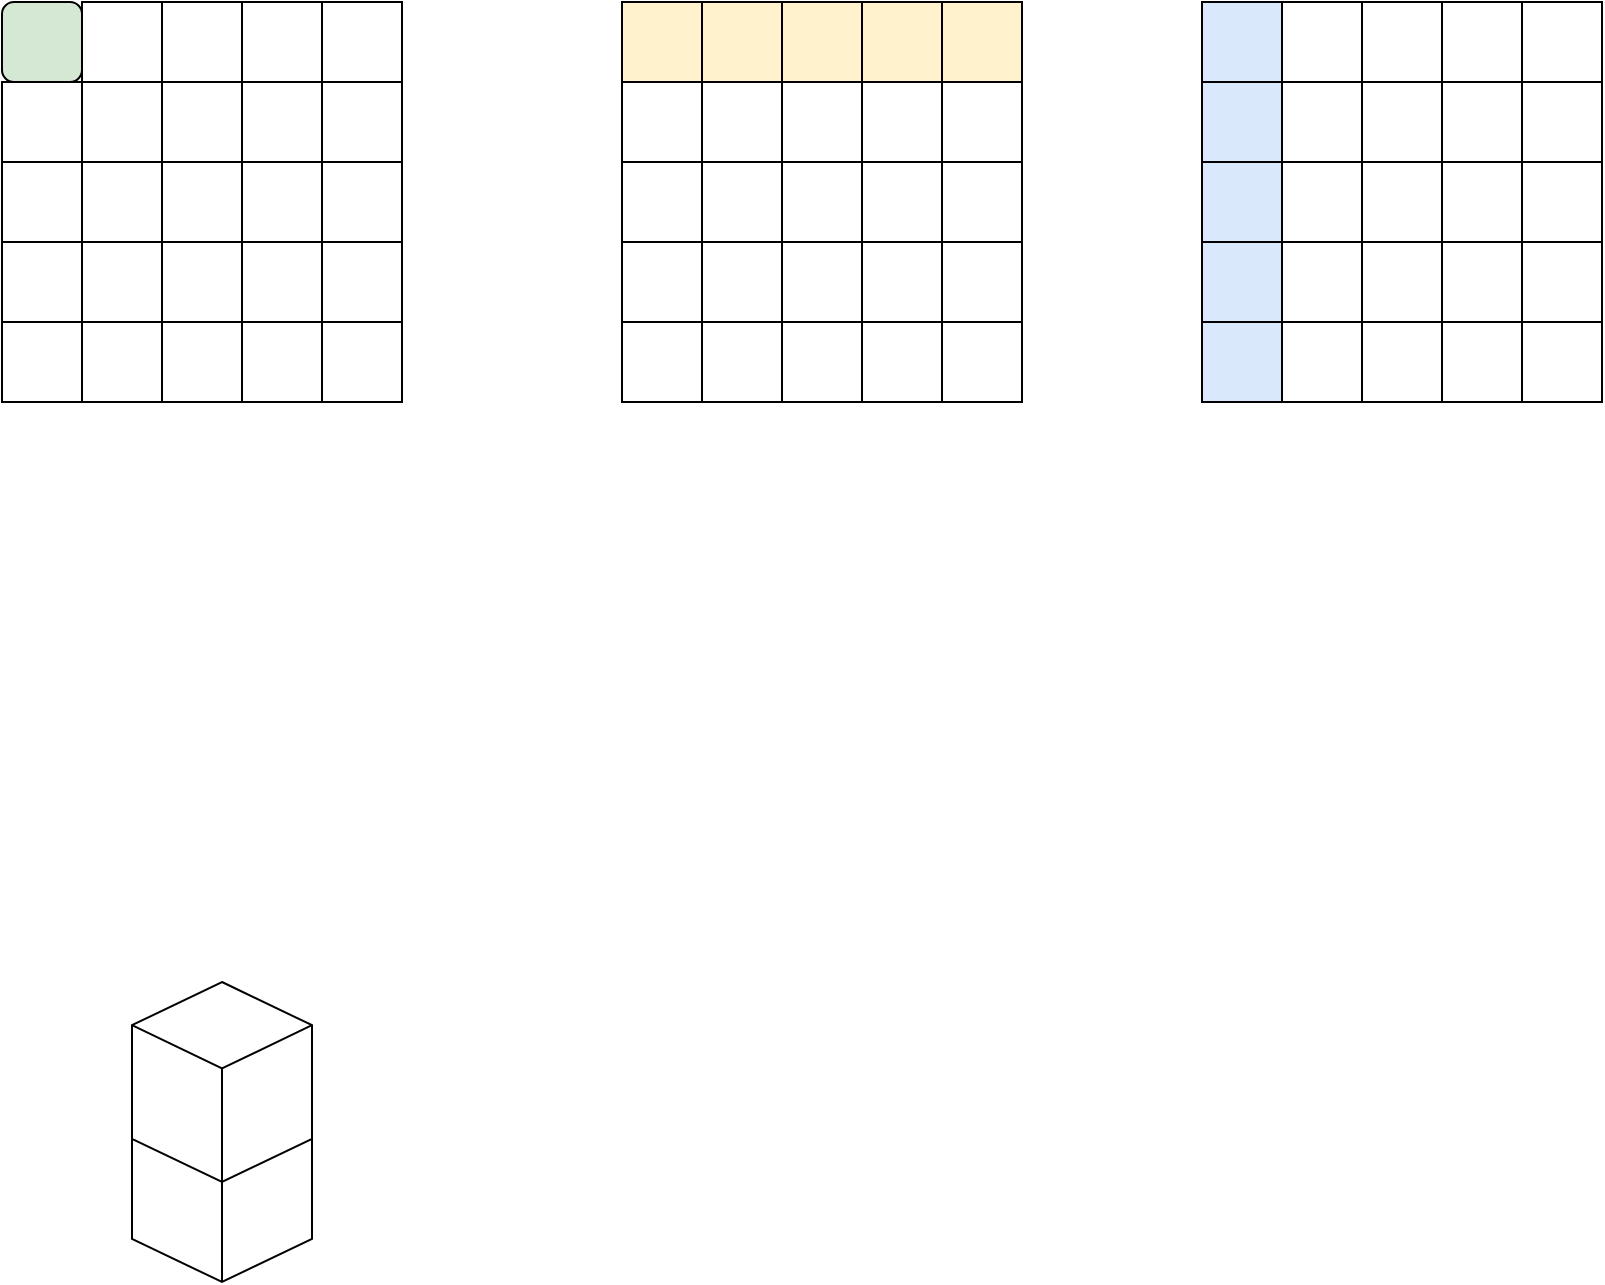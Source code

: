 <mxfile version="15.5.2" type="github">
  <diagram id="AhNjpVgBGugtIAJDckUr" name="Page-1">
    <mxGraphModel dx="1024" dy="549" grid="1" gridSize="10" guides="1" tooltips="1" connect="1" arrows="1" fold="1" page="1" pageScale="1" pageWidth="850" pageHeight="1100" math="0" shadow="0">
      <root>
        <mxCell id="0" />
        <mxCell id="1" parent="0" />
        <mxCell id="zDdMs9WuckhUYZAws6Hm-290" value="" style="whiteSpace=wrap;html=1;aspect=fixed;labelBackgroundColor=#97D077;sketch=0;fillStyle=solid;strokeColor=default;strokeWidth=1;fillColor=#fff2cc;" vertex="1" parent="1">
          <mxGeometry x="375" y="40" width="40" height="40" as="geometry" />
        </mxCell>
        <mxCell id="zDdMs9WuckhUYZAws6Hm-291" value="" style="whiteSpace=wrap;html=1;aspect=fixed;labelBackgroundColor=#97D077;sketch=0;fillStyle=solid;strokeColor=default;strokeWidth=1;fillColor=#fff2cc;" vertex="1" parent="1">
          <mxGeometry x="415" y="40" width="40" height="40" as="geometry" />
        </mxCell>
        <mxCell id="zDdMs9WuckhUYZAws6Hm-292" value="" style="whiteSpace=wrap;html=1;aspect=fixed;labelBackgroundColor=#97D077;sketch=0;fillStyle=solid;strokeColor=default;strokeWidth=1;fillColor=#fff2cc;" vertex="1" parent="1">
          <mxGeometry x="495" y="40" width="40" height="40" as="geometry" />
        </mxCell>
        <mxCell id="zDdMs9WuckhUYZAws6Hm-293" value="" style="whiteSpace=wrap;html=1;aspect=fixed;labelBackgroundColor=#97D077;sketch=0;fillStyle=solid;strokeColor=default;strokeWidth=1;fillColor=#fff2cc;" vertex="1" parent="1">
          <mxGeometry x="455" y="40" width="40" height="40" as="geometry" />
        </mxCell>
        <mxCell id="zDdMs9WuckhUYZAws6Hm-294" value="" style="whiteSpace=wrap;html=1;aspect=fixed;labelBackgroundColor=#97D077;sketch=0;fillStyle=solid;strokeColor=default;strokeWidth=1;fillColor=#fff2cc;glass=0;rounded=0;shadow=0;" vertex="1" parent="1">
          <mxGeometry x="335" y="40" width="40" height="40" as="geometry" />
        </mxCell>
        <mxCell id="zDdMs9WuckhUYZAws6Hm-141" value="" style="html=1;whiteSpace=wrap;shape=isoCube2;backgroundOutline=1;isoAngle=15;labelBackgroundColor=#97D077;fillColor=default;" vertex="1" parent="1">
          <mxGeometry x="90" y="580" width="90" height="100" as="geometry" />
        </mxCell>
        <mxCell id="zDdMs9WuckhUYZAws6Hm-142" value="" style="html=1;whiteSpace=wrap;shape=isoCube2;backgroundOutline=1;isoAngle=15;labelBackgroundColor=#97D077;fillColor=default;" vertex="1" parent="1">
          <mxGeometry x="90" y="530" width="90" height="100" as="geometry" />
        </mxCell>
        <mxCell id="zDdMs9WuckhUYZAws6Hm-263" value="" style="shape=image;html=1;verticalAlign=top;verticalLabelPosition=bottom;labelBackgroundColor=#ffffff;imageAspect=0;aspect=fixed;image=https://cdn2.iconfinder.com/data/icons/calculator-toolbox/64/equal-128.png;fillColor=#FFFFFF;" vertex="1" parent="1">
          <mxGeometry x="255" y="120" width="40" height="40" as="geometry" />
        </mxCell>
        <mxCell id="zDdMs9WuckhUYZAws6Hm-264" value="" style="shape=image;html=1;verticalAlign=top;verticalLabelPosition=bottom;labelBackgroundColor=#ffffff;imageAspect=0;aspect=fixed;image=https://cdn2.iconfinder.com/data/icons/font-awesome/1792/times-128.png;fillColor=#FFFFFF;" vertex="1" parent="1">
          <mxGeometry x="565" y="120" width="40" height="40" as="geometry" />
        </mxCell>
        <mxCell id="zDdMs9WuckhUYZAws6Hm-265" value="" style="whiteSpace=wrap;html=1;aspect=fixed;labelBackgroundColor=#97D077;sketch=0;fillStyle=solid;strokeColor=default;strokeWidth=1;fillColor=none;" vertex="1" parent="1">
          <mxGeometry x="65" y="40" width="40" height="40" as="geometry" />
        </mxCell>
        <mxCell id="zDdMs9WuckhUYZAws6Hm-266" value="" style="whiteSpace=wrap;html=1;aspect=fixed;labelBackgroundColor=#97D077;sketch=0;fillStyle=solid;strokeColor=default;strokeWidth=1;fillColor=none;" vertex="1" parent="1">
          <mxGeometry x="105" y="40" width="40" height="40" as="geometry" />
        </mxCell>
        <mxCell id="zDdMs9WuckhUYZAws6Hm-267" value="" style="whiteSpace=wrap;html=1;aspect=fixed;labelBackgroundColor=#97D077;sketch=0;fillStyle=solid;strokeColor=default;strokeWidth=1;fillColor=none;" vertex="1" parent="1">
          <mxGeometry x="185" y="40" width="40" height="40" as="geometry" />
        </mxCell>
        <mxCell id="zDdMs9WuckhUYZAws6Hm-268" value="" style="whiteSpace=wrap;html=1;aspect=fixed;labelBackgroundColor=#97D077;sketch=0;fillStyle=solid;strokeColor=default;strokeWidth=1;fillColor=none;" vertex="1" parent="1">
          <mxGeometry x="145" y="40" width="40" height="40" as="geometry" />
        </mxCell>
        <mxCell id="zDdMs9WuckhUYZAws6Hm-269" value="" style="whiteSpace=wrap;html=1;aspect=fixed;labelBackgroundColor=#97D077;sketch=0;fillStyle=solid;strokeColor=#000000;strokeWidth=1;fillColor=#d5e8d4;glass=0;rounded=1;shadow=0;" vertex="1" parent="1">
          <mxGeometry x="25" y="40" width="40" height="40" as="geometry" />
        </mxCell>
        <mxCell id="zDdMs9WuckhUYZAws6Hm-270" value="" style="whiteSpace=wrap;html=1;aspect=fixed;labelBackgroundColor=#97D077;sketch=0;fillStyle=solid;strokeColor=default;strokeWidth=1;fillColor=none;" vertex="1" parent="1">
          <mxGeometry x="65" y="80" width="40" height="40" as="geometry" />
        </mxCell>
        <mxCell id="zDdMs9WuckhUYZAws6Hm-271" value="" style="whiteSpace=wrap;html=1;aspect=fixed;labelBackgroundColor=#97D077;sketch=0;fillStyle=solid;strokeColor=default;strokeWidth=1;fillColor=none;" vertex="1" parent="1">
          <mxGeometry x="105" y="80" width="40" height="40" as="geometry" />
        </mxCell>
        <mxCell id="zDdMs9WuckhUYZAws6Hm-272" value="" style="whiteSpace=wrap;html=1;aspect=fixed;labelBackgroundColor=#97D077;sketch=0;fillStyle=solid;strokeColor=default;strokeWidth=1;fillColor=none;" vertex="1" parent="1">
          <mxGeometry x="185" y="80" width="40" height="40" as="geometry" />
        </mxCell>
        <mxCell id="zDdMs9WuckhUYZAws6Hm-273" value="" style="whiteSpace=wrap;html=1;aspect=fixed;labelBackgroundColor=#97D077;sketch=0;fillStyle=solid;strokeColor=default;strokeWidth=1;fillColor=none;" vertex="1" parent="1">
          <mxGeometry x="145" y="80" width="40" height="40" as="geometry" />
        </mxCell>
        <mxCell id="zDdMs9WuckhUYZAws6Hm-274" value="" style="whiteSpace=wrap;html=1;aspect=fixed;labelBackgroundColor=#97D077;sketch=0;fillStyle=solid;strokeColor=#000000;strokeWidth=1;fillColor=none;glass=0;rounded=0;" vertex="1" parent="1">
          <mxGeometry x="25" y="80" width="40" height="40" as="geometry" />
        </mxCell>
        <mxCell id="zDdMs9WuckhUYZAws6Hm-275" value="" style="whiteSpace=wrap;html=1;aspect=fixed;labelBackgroundColor=#97D077;sketch=0;fillStyle=solid;strokeColor=default;strokeWidth=1;fillColor=none;" vertex="1" parent="1">
          <mxGeometry x="65" y="120" width="40" height="40" as="geometry" />
        </mxCell>
        <mxCell id="zDdMs9WuckhUYZAws6Hm-276" value="" style="whiteSpace=wrap;html=1;aspect=fixed;labelBackgroundColor=#97D077;sketch=0;fillStyle=solid;strokeColor=default;strokeWidth=1;fillColor=none;" vertex="1" parent="1">
          <mxGeometry x="105" y="120" width="40" height="40" as="geometry" />
        </mxCell>
        <mxCell id="zDdMs9WuckhUYZAws6Hm-277" value="" style="whiteSpace=wrap;html=1;aspect=fixed;labelBackgroundColor=#97D077;sketch=0;fillStyle=solid;strokeColor=default;strokeWidth=1;fillColor=none;" vertex="1" parent="1">
          <mxGeometry x="185" y="120" width="40" height="40" as="geometry" />
        </mxCell>
        <mxCell id="zDdMs9WuckhUYZAws6Hm-278" value="" style="whiteSpace=wrap;html=1;aspect=fixed;labelBackgroundColor=#97D077;sketch=0;fillStyle=solid;strokeColor=default;strokeWidth=1;fillColor=none;" vertex="1" parent="1">
          <mxGeometry x="145" y="120" width="40" height="40" as="geometry" />
        </mxCell>
        <mxCell id="zDdMs9WuckhUYZAws6Hm-279" value="" style="whiteSpace=wrap;html=1;aspect=fixed;labelBackgroundColor=#97D077;sketch=0;fillStyle=solid;strokeColor=#000000;strokeWidth=1;fillColor=none;glass=0;rounded=0;" vertex="1" parent="1">
          <mxGeometry x="25" y="120" width="40" height="40" as="geometry" />
        </mxCell>
        <mxCell id="zDdMs9WuckhUYZAws6Hm-280" value="" style="whiteSpace=wrap;html=1;aspect=fixed;labelBackgroundColor=#97D077;sketch=0;fillStyle=solid;strokeColor=default;strokeWidth=1;fillColor=none;" vertex="1" parent="1">
          <mxGeometry x="65" y="160" width="40" height="40" as="geometry" />
        </mxCell>
        <mxCell id="zDdMs9WuckhUYZAws6Hm-281" value="" style="whiteSpace=wrap;html=1;aspect=fixed;labelBackgroundColor=#97D077;sketch=0;fillStyle=solid;strokeColor=default;strokeWidth=1;fillColor=none;" vertex="1" parent="1">
          <mxGeometry x="105" y="160" width="40" height="40" as="geometry" />
        </mxCell>
        <mxCell id="zDdMs9WuckhUYZAws6Hm-282" value="" style="whiteSpace=wrap;html=1;aspect=fixed;labelBackgroundColor=#97D077;sketch=0;fillStyle=solid;strokeColor=default;strokeWidth=1;fillColor=none;" vertex="1" parent="1">
          <mxGeometry x="185" y="160" width="40" height="40" as="geometry" />
        </mxCell>
        <mxCell id="zDdMs9WuckhUYZAws6Hm-283" value="" style="whiteSpace=wrap;html=1;aspect=fixed;labelBackgroundColor=#97D077;sketch=0;fillStyle=solid;strokeColor=default;strokeWidth=1;fillColor=none;" vertex="1" parent="1">
          <mxGeometry x="145" y="160" width="40" height="40" as="geometry" />
        </mxCell>
        <mxCell id="zDdMs9WuckhUYZAws6Hm-284" value="" style="whiteSpace=wrap;html=1;aspect=fixed;labelBackgroundColor=#97D077;sketch=0;fillStyle=solid;strokeColor=#000000;strokeWidth=1;fillColor=none;glass=0;rounded=0;" vertex="1" parent="1">
          <mxGeometry x="25" y="160" width="40" height="40" as="geometry" />
        </mxCell>
        <mxCell id="zDdMs9WuckhUYZAws6Hm-285" value="" style="whiteSpace=wrap;html=1;aspect=fixed;labelBackgroundColor=#97D077;sketch=0;fillStyle=solid;strokeColor=default;strokeWidth=1;fillColor=none;" vertex="1" parent="1">
          <mxGeometry x="65" y="200" width="40" height="40" as="geometry" />
        </mxCell>
        <mxCell id="zDdMs9WuckhUYZAws6Hm-286" value="" style="whiteSpace=wrap;html=1;aspect=fixed;labelBackgroundColor=#97D077;sketch=0;fillStyle=solid;strokeColor=default;strokeWidth=1;fillColor=none;" vertex="1" parent="1">
          <mxGeometry x="105" y="200" width="40" height="40" as="geometry" />
        </mxCell>
        <mxCell id="zDdMs9WuckhUYZAws6Hm-287" value="" style="whiteSpace=wrap;html=1;aspect=fixed;labelBackgroundColor=#97D077;sketch=0;fillStyle=solid;strokeColor=default;strokeWidth=1;fillColor=none;" vertex="1" parent="1">
          <mxGeometry x="185" y="200" width="40" height="40" as="geometry" />
        </mxCell>
        <mxCell id="zDdMs9WuckhUYZAws6Hm-288" value="" style="whiteSpace=wrap;html=1;aspect=fixed;labelBackgroundColor=#97D077;sketch=0;fillStyle=solid;strokeColor=default;strokeWidth=1;fillColor=none;" vertex="1" parent="1">
          <mxGeometry x="145" y="200" width="40" height="40" as="geometry" />
        </mxCell>
        <mxCell id="zDdMs9WuckhUYZAws6Hm-289" value="" style="whiteSpace=wrap;html=1;aspect=fixed;labelBackgroundColor=#97D077;sketch=0;fillStyle=solid;strokeColor=#000000;strokeWidth=1;fillColor=none;glass=0;rounded=0;" vertex="1" parent="1">
          <mxGeometry x="25" y="200" width="40" height="40" as="geometry" />
        </mxCell>
        <mxCell id="zDdMs9WuckhUYZAws6Hm-295" value="" style="whiteSpace=wrap;html=1;aspect=fixed;labelBackgroundColor=#97D077;sketch=0;fillStyle=solid;strokeColor=default;strokeWidth=1;fillColor=none;" vertex="1" parent="1">
          <mxGeometry x="375" y="80" width="40" height="40" as="geometry" />
        </mxCell>
        <mxCell id="zDdMs9WuckhUYZAws6Hm-296" value="" style="whiteSpace=wrap;html=1;aspect=fixed;labelBackgroundColor=#97D077;sketch=0;fillStyle=solid;strokeColor=default;strokeWidth=1;fillColor=none;" vertex="1" parent="1">
          <mxGeometry x="415" y="80" width="40" height="40" as="geometry" />
        </mxCell>
        <mxCell id="zDdMs9WuckhUYZAws6Hm-297" value="" style="whiteSpace=wrap;html=1;aspect=fixed;labelBackgroundColor=#97D077;sketch=0;fillStyle=solid;strokeColor=default;strokeWidth=1;fillColor=none;" vertex="1" parent="1">
          <mxGeometry x="495" y="80" width="40" height="40" as="geometry" />
        </mxCell>
        <mxCell id="zDdMs9WuckhUYZAws6Hm-298" value="" style="whiteSpace=wrap;html=1;aspect=fixed;labelBackgroundColor=#97D077;sketch=0;fillStyle=solid;strokeColor=default;strokeWidth=1;fillColor=none;" vertex="1" parent="1">
          <mxGeometry x="455" y="80" width="40" height="40" as="geometry" />
        </mxCell>
        <mxCell id="zDdMs9WuckhUYZAws6Hm-299" value="" style="whiteSpace=wrap;html=1;aspect=fixed;labelBackgroundColor=#97D077;sketch=0;fillStyle=solid;strokeColor=#000000;strokeWidth=1;fillColor=none;glass=0;rounded=0;" vertex="1" parent="1">
          <mxGeometry x="335" y="80" width="40" height="40" as="geometry" />
        </mxCell>
        <mxCell id="zDdMs9WuckhUYZAws6Hm-300" value="" style="whiteSpace=wrap;html=1;aspect=fixed;labelBackgroundColor=#97D077;sketch=0;fillStyle=solid;strokeColor=default;strokeWidth=1;fillColor=none;" vertex="1" parent="1">
          <mxGeometry x="375" y="120" width="40" height="40" as="geometry" />
        </mxCell>
        <mxCell id="zDdMs9WuckhUYZAws6Hm-301" value="" style="whiteSpace=wrap;html=1;aspect=fixed;labelBackgroundColor=#97D077;sketch=0;fillStyle=solid;strokeColor=default;strokeWidth=1;fillColor=none;" vertex="1" parent="1">
          <mxGeometry x="415" y="120" width="40" height="40" as="geometry" />
        </mxCell>
        <mxCell id="zDdMs9WuckhUYZAws6Hm-302" value="" style="whiteSpace=wrap;html=1;aspect=fixed;labelBackgroundColor=#97D077;sketch=0;fillStyle=solid;strokeColor=default;strokeWidth=1;fillColor=none;" vertex="1" parent="1">
          <mxGeometry x="495" y="120" width="40" height="40" as="geometry" />
        </mxCell>
        <mxCell id="zDdMs9WuckhUYZAws6Hm-303" value="" style="whiteSpace=wrap;html=1;aspect=fixed;labelBackgroundColor=#97D077;sketch=0;fillStyle=solid;strokeColor=default;strokeWidth=1;fillColor=none;" vertex="1" parent="1">
          <mxGeometry x="455" y="120" width="40" height="40" as="geometry" />
        </mxCell>
        <mxCell id="zDdMs9WuckhUYZAws6Hm-304" value="" style="whiteSpace=wrap;html=1;aspect=fixed;labelBackgroundColor=#97D077;sketch=0;fillStyle=solid;strokeColor=#000000;strokeWidth=1;fillColor=none;glass=0;rounded=0;" vertex="1" parent="1">
          <mxGeometry x="335" y="120" width="40" height="40" as="geometry" />
        </mxCell>
        <mxCell id="zDdMs9WuckhUYZAws6Hm-305" value="" style="whiteSpace=wrap;html=1;aspect=fixed;labelBackgroundColor=#97D077;sketch=0;fillStyle=solid;strokeColor=default;strokeWidth=1;fillColor=none;" vertex="1" parent="1">
          <mxGeometry x="375" y="160" width="40" height="40" as="geometry" />
        </mxCell>
        <mxCell id="zDdMs9WuckhUYZAws6Hm-306" value="" style="whiteSpace=wrap;html=1;aspect=fixed;labelBackgroundColor=#97D077;sketch=0;fillStyle=solid;strokeColor=default;strokeWidth=1;fillColor=none;" vertex="1" parent="1">
          <mxGeometry x="415" y="160" width="40" height="40" as="geometry" />
        </mxCell>
        <mxCell id="zDdMs9WuckhUYZAws6Hm-307" value="" style="whiteSpace=wrap;html=1;aspect=fixed;labelBackgroundColor=#97D077;sketch=0;fillStyle=solid;strokeColor=default;strokeWidth=1;fillColor=none;" vertex="1" parent="1">
          <mxGeometry x="495" y="160" width="40" height="40" as="geometry" />
        </mxCell>
        <mxCell id="zDdMs9WuckhUYZAws6Hm-308" value="" style="whiteSpace=wrap;html=1;aspect=fixed;labelBackgroundColor=#97D077;sketch=0;fillStyle=solid;strokeColor=default;strokeWidth=1;fillColor=none;" vertex="1" parent="1">
          <mxGeometry x="455" y="160" width="40" height="40" as="geometry" />
        </mxCell>
        <mxCell id="zDdMs9WuckhUYZAws6Hm-309" value="" style="whiteSpace=wrap;html=1;aspect=fixed;labelBackgroundColor=#97D077;sketch=0;fillStyle=solid;strokeColor=#000000;strokeWidth=1;fillColor=none;glass=0;rounded=0;" vertex="1" parent="1">
          <mxGeometry x="335" y="160" width="40" height="40" as="geometry" />
        </mxCell>
        <mxCell id="zDdMs9WuckhUYZAws6Hm-310" value="" style="whiteSpace=wrap;html=1;aspect=fixed;labelBackgroundColor=#97D077;sketch=0;fillStyle=solid;strokeColor=default;strokeWidth=1;fillColor=none;" vertex="1" parent="1">
          <mxGeometry x="375" y="200" width="40" height="40" as="geometry" />
        </mxCell>
        <mxCell id="zDdMs9WuckhUYZAws6Hm-311" value="" style="whiteSpace=wrap;html=1;aspect=fixed;labelBackgroundColor=#97D077;sketch=0;fillStyle=solid;strokeColor=default;strokeWidth=1;fillColor=none;" vertex="1" parent="1">
          <mxGeometry x="415" y="200" width="40" height="40" as="geometry" />
        </mxCell>
        <mxCell id="zDdMs9WuckhUYZAws6Hm-312" value="" style="whiteSpace=wrap;html=1;aspect=fixed;labelBackgroundColor=#97D077;sketch=0;fillStyle=solid;strokeColor=default;strokeWidth=1;fillColor=none;" vertex="1" parent="1">
          <mxGeometry x="495" y="200" width="40" height="40" as="geometry" />
        </mxCell>
        <mxCell id="zDdMs9WuckhUYZAws6Hm-313" value="" style="whiteSpace=wrap;html=1;aspect=fixed;labelBackgroundColor=#97D077;sketch=0;fillStyle=solid;strokeColor=default;strokeWidth=1;fillColor=none;" vertex="1" parent="1">
          <mxGeometry x="455" y="200" width="40" height="40" as="geometry" />
        </mxCell>
        <mxCell id="zDdMs9WuckhUYZAws6Hm-314" value="" style="whiteSpace=wrap;html=1;aspect=fixed;labelBackgroundColor=#97D077;sketch=0;fillStyle=solid;strokeColor=#000000;strokeWidth=1;fillColor=none;glass=0;rounded=0;" vertex="1" parent="1">
          <mxGeometry x="335" y="200" width="40" height="40" as="geometry" />
        </mxCell>
        <mxCell id="zDdMs9WuckhUYZAws6Hm-315" value="" style="whiteSpace=wrap;html=1;aspect=fixed;labelBackgroundColor=#97D077;sketch=0;fillStyle=solid;strokeColor=default;strokeWidth=1;fillColor=none;" vertex="1" parent="1">
          <mxGeometry x="665" y="40" width="40" height="40" as="geometry" />
        </mxCell>
        <mxCell id="zDdMs9WuckhUYZAws6Hm-316" value="" style="whiteSpace=wrap;html=1;aspect=fixed;labelBackgroundColor=#97D077;sketch=0;fillStyle=solid;strokeColor=default;strokeWidth=1;fillColor=none;" vertex="1" parent="1">
          <mxGeometry x="705" y="40" width="40" height="40" as="geometry" />
        </mxCell>
        <mxCell id="zDdMs9WuckhUYZAws6Hm-317" value="" style="whiteSpace=wrap;html=1;aspect=fixed;labelBackgroundColor=#97D077;sketch=0;fillStyle=solid;strokeColor=default;strokeWidth=1;fillColor=none;" vertex="1" parent="1">
          <mxGeometry x="785" y="40" width="40" height="40" as="geometry" />
        </mxCell>
        <mxCell id="zDdMs9WuckhUYZAws6Hm-318" value="" style="whiteSpace=wrap;html=1;aspect=fixed;labelBackgroundColor=#97D077;sketch=0;fillStyle=solid;strokeColor=default;strokeWidth=1;fillColor=none;" vertex="1" parent="1">
          <mxGeometry x="745" y="40" width="40" height="40" as="geometry" />
        </mxCell>
        <mxCell id="zDdMs9WuckhUYZAws6Hm-319" value="" style="whiteSpace=wrap;html=1;aspect=fixed;labelBackgroundColor=#97D077;sketch=0;fillStyle=solid;strokeColor=default;strokeWidth=1;fillColor=#dae8fc;glass=0;rounded=0;shadow=0;" vertex="1" parent="1">
          <mxGeometry x="625" y="40" width="40" height="40" as="geometry" />
        </mxCell>
        <mxCell id="zDdMs9WuckhUYZAws6Hm-320" value="" style="whiteSpace=wrap;html=1;aspect=fixed;labelBackgroundColor=#97D077;sketch=0;fillStyle=solid;strokeColor=default;strokeWidth=1;fillColor=none;" vertex="1" parent="1">
          <mxGeometry x="665" y="80" width="40" height="40" as="geometry" />
        </mxCell>
        <mxCell id="zDdMs9WuckhUYZAws6Hm-321" value="" style="whiteSpace=wrap;html=1;aspect=fixed;labelBackgroundColor=#97D077;sketch=0;fillStyle=solid;strokeColor=default;strokeWidth=1;fillColor=none;" vertex="1" parent="1">
          <mxGeometry x="705" y="80" width="40" height="40" as="geometry" />
        </mxCell>
        <mxCell id="zDdMs9WuckhUYZAws6Hm-322" value="" style="whiteSpace=wrap;html=1;aspect=fixed;labelBackgroundColor=#97D077;sketch=0;fillStyle=solid;strokeColor=default;strokeWidth=1;fillColor=none;" vertex="1" parent="1">
          <mxGeometry x="785" y="80" width="40" height="40" as="geometry" />
        </mxCell>
        <mxCell id="zDdMs9WuckhUYZAws6Hm-323" value="" style="whiteSpace=wrap;html=1;aspect=fixed;labelBackgroundColor=#97D077;sketch=0;fillStyle=solid;strokeColor=default;strokeWidth=1;fillColor=none;" vertex="1" parent="1">
          <mxGeometry x="745" y="80" width="40" height="40" as="geometry" />
        </mxCell>
        <mxCell id="zDdMs9WuckhUYZAws6Hm-324" value="" style="whiteSpace=wrap;html=1;aspect=fixed;labelBackgroundColor=#97D077;sketch=0;fillStyle=solid;strokeColor=default;strokeWidth=1;fillColor=#dae8fc;glass=0;rounded=0;" vertex="1" parent="1">
          <mxGeometry x="625" y="80" width="40" height="40" as="geometry" />
        </mxCell>
        <mxCell id="zDdMs9WuckhUYZAws6Hm-325" value="" style="whiteSpace=wrap;html=1;aspect=fixed;labelBackgroundColor=#97D077;sketch=0;fillStyle=solid;strokeColor=default;strokeWidth=1;fillColor=none;" vertex="1" parent="1">
          <mxGeometry x="665" y="120" width="40" height="40" as="geometry" />
        </mxCell>
        <mxCell id="zDdMs9WuckhUYZAws6Hm-326" value="" style="whiteSpace=wrap;html=1;aspect=fixed;labelBackgroundColor=#97D077;sketch=0;fillStyle=solid;strokeColor=default;strokeWidth=1;fillColor=none;" vertex="1" parent="1">
          <mxGeometry x="705" y="120" width="40" height="40" as="geometry" />
        </mxCell>
        <mxCell id="zDdMs9WuckhUYZAws6Hm-327" value="" style="whiteSpace=wrap;html=1;aspect=fixed;labelBackgroundColor=#97D077;sketch=0;fillStyle=solid;strokeColor=default;strokeWidth=1;fillColor=none;" vertex="1" parent="1">
          <mxGeometry x="785" y="120" width="40" height="40" as="geometry" />
        </mxCell>
        <mxCell id="zDdMs9WuckhUYZAws6Hm-328" value="" style="whiteSpace=wrap;html=1;aspect=fixed;labelBackgroundColor=#97D077;sketch=0;fillStyle=solid;strokeColor=default;strokeWidth=1;fillColor=none;" vertex="1" parent="1">
          <mxGeometry x="745" y="120" width="40" height="40" as="geometry" />
        </mxCell>
        <mxCell id="zDdMs9WuckhUYZAws6Hm-329" value="" style="whiteSpace=wrap;html=1;aspect=fixed;labelBackgroundColor=#97D077;sketch=0;fillStyle=solid;strokeColor=default;strokeWidth=1;fillColor=#dae8fc;glass=0;rounded=0;" vertex="1" parent="1">
          <mxGeometry x="625" y="120" width="40" height="40" as="geometry" />
        </mxCell>
        <mxCell id="zDdMs9WuckhUYZAws6Hm-330" value="" style="whiteSpace=wrap;html=1;aspect=fixed;labelBackgroundColor=#97D077;sketch=0;fillStyle=solid;strokeColor=default;strokeWidth=1;fillColor=none;" vertex="1" parent="1">
          <mxGeometry x="665" y="160" width="40" height="40" as="geometry" />
        </mxCell>
        <mxCell id="zDdMs9WuckhUYZAws6Hm-331" value="" style="whiteSpace=wrap;html=1;aspect=fixed;labelBackgroundColor=#97D077;sketch=0;fillStyle=solid;strokeColor=default;strokeWidth=1;fillColor=none;" vertex="1" parent="1">
          <mxGeometry x="705" y="160" width="40" height="40" as="geometry" />
        </mxCell>
        <mxCell id="zDdMs9WuckhUYZAws6Hm-332" value="" style="whiteSpace=wrap;html=1;aspect=fixed;labelBackgroundColor=#97D077;sketch=0;fillStyle=solid;strokeColor=default;strokeWidth=1;fillColor=none;" vertex="1" parent="1">
          <mxGeometry x="785" y="160" width="40" height="40" as="geometry" />
        </mxCell>
        <mxCell id="zDdMs9WuckhUYZAws6Hm-333" value="" style="whiteSpace=wrap;html=1;aspect=fixed;labelBackgroundColor=#97D077;sketch=0;fillStyle=solid;strokeColor=default;strokeWidth=1;fillColor=none;" vertex="1" parent="1">
          <mxGeometry x="745" y="160" width="40" height="40" as="geometry" />
        </mxCell>
        <mxCell id="zDdMs9WuckhUYZAws6Hm-334" value="" style="whiteSpace=wrap;html=1;aspect=fixed;labelBackgroundColor=#97D077;sketch=0;fillStyle=solid;strokeColor=default;strokeWidth=1;fillColor=#dae8fc;glass=0;rounded=0;" vertex="1" parent="1">
          <mxGeometry x="625" y="160" width="40" height="40" as="geometry" />
        </mxCell>
        <mxCell id="zDdMs9WuckhUYZAws6Hm-335" value="" style="whiteSpace=wrap;html=1;aspect=fixed;labelBackgroundColor=#97D077;sketch=0;fillStyle=solid;strokeColor=default;strokeWidth=1;fillColor=none;" vertex="1" parent="1">
          <mxGeometry x="665" y="200" width="40" height="40" as="geometry" />
        </mxCell>
        <mxCell id="zDdMs9WuckhUYZAws6Hm-336" value="" style="whiteSpace=wrap;html=1;aspect=fixed;labelBackgroundColor=#97D077;sketch=0;fillStyle=solid;strokeColor=default;strokeWidth=1;fillColor=none;" vertex="1" parent="1">
          <mxGeometry x="705" y="200" width="40" height="40" as="geometry" />
        </mxCell>
        <mxCell id="zDdMs9WuckhUYZAws6Hm-337" value="" style="whiteSpace=wrap;html=1;aspect=fixed;labelBackgroundColor=#97D077;sketch=0;fillStyle=solid;strokeColor=default;strokeWidth=1;fillColor=none;" vertex="1" parent="1">
          <mxGeometry x="785" y="200" width="40" height="40" as="geometry" />
        </mxCell>
        <mxCell id="zDdMs9WuckhUYZAws6Hm-338" value="" style="whiteSpace=wrap;html=1;aspect=fixed;labelBackgroundColor=#97D077;sketch=0;fillStyle=solid;strokeColor=default;strokeWidth=1;fillColor=none;" vertex="1" parent="1">
          <mxGeometry x="745" y="200" width="40" height="40" as="geometry" />
        </mxCell>
        <mxCell id="zDdMs9WuckhUYZAws6Hm-339" value="" style="whiteSpace=wrap;html=1;aspect=fixed;labelBackgroundColor=#97D077;sketch=0;fillStyle=solid;strokeColor=default;strokeWidth=1;fillColor=#dae8fc;glass=0;rounded=0;" vertex="1" parent="1">
          <mxGeometry x="625" y="200" width="40" height="40" as="geometry" />
        </mxCell>
      </root>
    </mxGraphModel>
  </diagram>
</mxfile>
